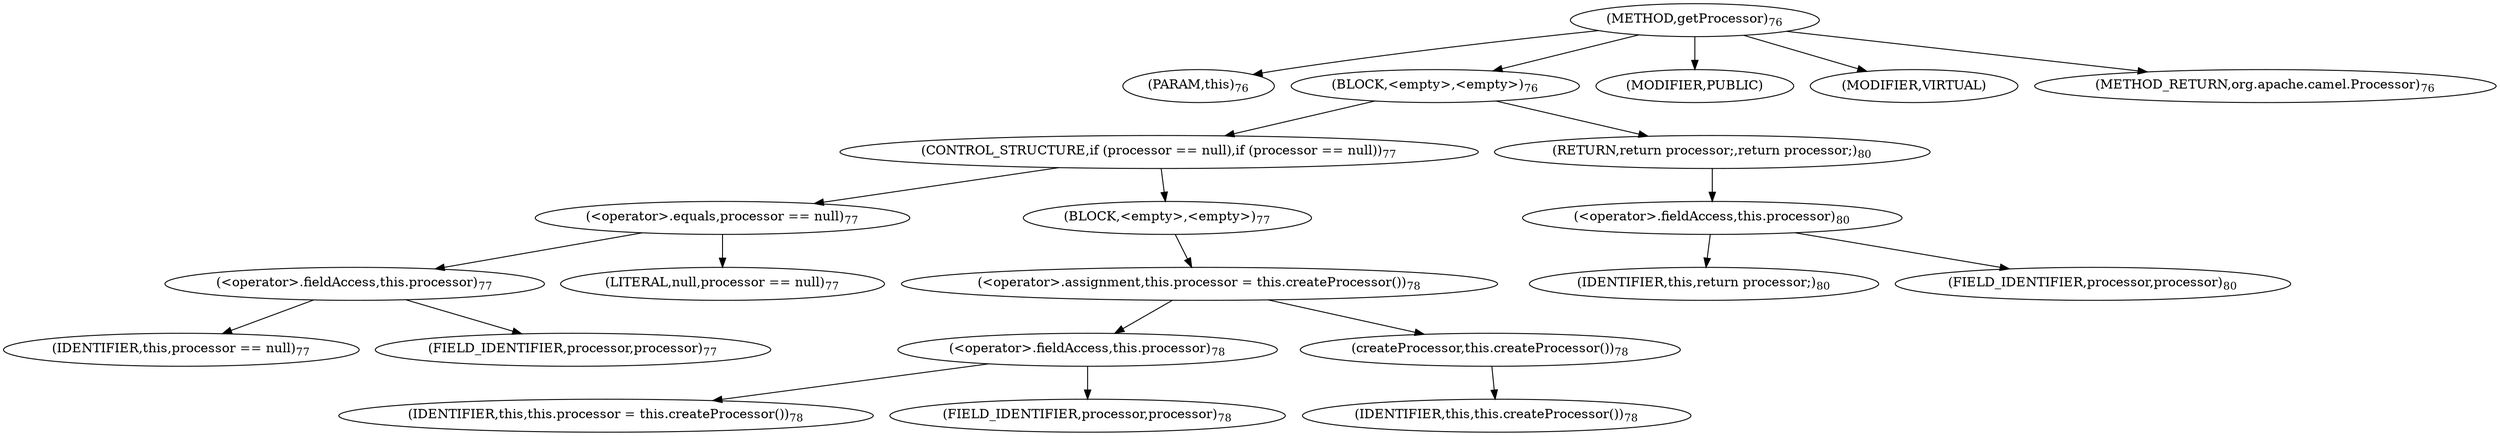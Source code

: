 digraph "getProcessor" {  
"130" [label = <(METHOD,getProcessor)<SUB>76</SUB>> ]
"22" [label = <(PARAM,this)<SUB>76</SUB>> ]
"131" [label = <(BLOCK,&lt;empty&gt;,&lt;empty&gt;)<SUB>76</SUB>> ]
"132" [label = <(CONTROL_STRUCTURE,if (processor == null),if (processor == null))<SUB>77</SUB>> ]
"133" [label = <(&lt;operator&gt;.equals,processor == null)<SUB>77</SUB>> ]
"134" [label = <(&lt;operator&gt;.fieldAccess,this.processor)<SUB>77</SUB>> ]
"135" [label = <(IDENTIFIER,this,processor == null)<SUB>77</SUB>> ]
"136" [label = <(FIELD_IDENTIFIER,processor,processor)<SUB>77</SUB>> ]
"137" [label = <(LITERAL,null,processor == null)<SUB>77</SUB>> ]
"138" [label = <(BLOCK,&lt;empty&gt;,&lt;empty&gt;)<SUB>77</SUB>> ]
"139" [label = <(&lt;operator&gt;.assignment,this.processor = this.createProcessor())<SUB>78</SUB>> ]
"140" [label = <(&lt;operator&gt;.fieldAccess,this.processor)<SUB>78</SUB>> ]
"141" [label = <(IDENTIFIER,this,this.processor = this.createProcessor())<SUB>78</SUB>> ]
"142" [label = <(FIELD_IDENTIFIER,processor,processor)<SUB>78</SUB>> ]
"143" [label = <(createProcessor,this.createProcessor())<SUB>78</SUB>> ]
"21" [label = <(IDENTIFIER,this,this.createProcessor())<SUB>78</SUB>> ]
"144" [label = <(RETURN,return processor;,return processor;)<SUB>80</SUB>> ]
"145" [label = <(&lt;operator&gt;.fieldAccess,this.processor)<SUB>80</SUB>> ]
"146" [label = <(IDENTIFIER,this,return processor;)<SUB>80</SUB>> ]
"147" [label = <(FIELD_IDENTIFIER,processor,processor)<SUB>80</SUB>> ]
"148" [label = <(MODIFIER,PUBLIC)> ]
"149" [label = <(MODIFIER,VIRTUAL)> ]
"150" [label = <(METHOD_RETURN,org.apache.camel.Processor)<SUB>76</SUB>> ]
  "130" -> "22" 
  "130" -> "131" 
  "130" -> "148" 
  "130" -> "149" 
  "130" -> "150" 
  "131" -> "132" 
  "131" -> "144" 
  "132" -> "133" 
  "132" -> "138" 
  "133" -> "134" 
  "133" -> "137" 
  "134" -> "135" 
  "134" -> "136" 
  "138" -> "139" 
  "139" -> "140" 
  "139" -> "143" 
  "140" -> "141" 
  "140" -> "142" 
  "143" -> "21" 
  "144" -> "145" 
  "145" -> "146" 
  "145" -> "147" 
}
